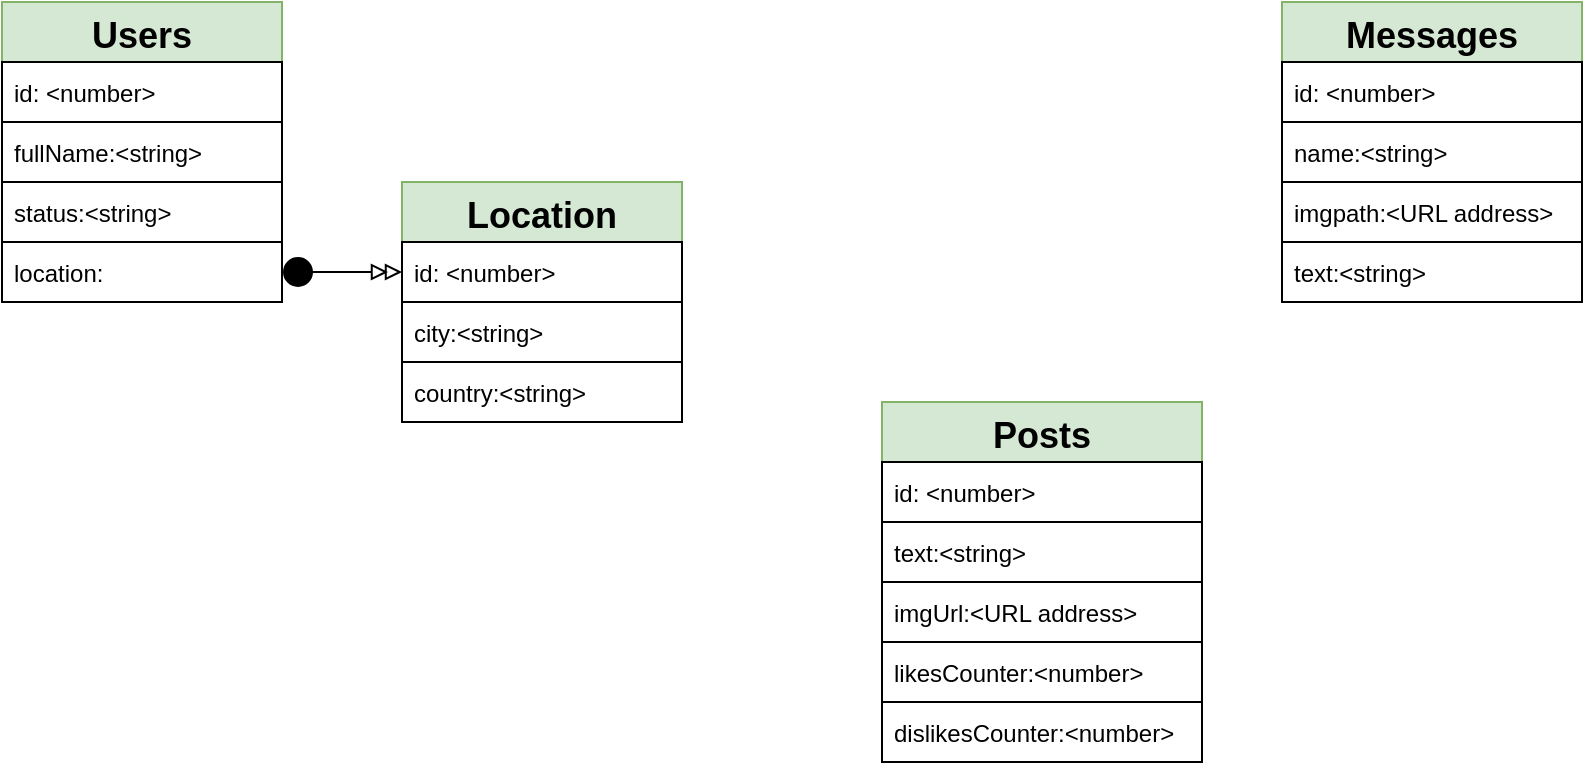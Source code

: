 <mxfile version="16.2.7" type="github">
  <diagram name="Page-1" id="2ca16b54-16f6-2749-3443-fa8db7711227">
    <mxGraphModel dx="1053" dy="570" grid="1" gridSize="10" guides="1" tooltips="1" connect="1" arrows="1" fold="1" page="1" pageScale="1" pageWidth="2336" pageHeight="1654" background="none" math="0" shadow="0">
      <root>
        <mxCell id="0" />
        <mxCell id="1" parent="0" />
        <mxCell id="uhTgf6VzIFKNT4di-OkX-1" value="Users" style="swimlane;fontStyle=1;childLayout=stackLayout;horizontal=1;startSize=30;horizontalStack=0;resizeParent=1;resizeParentMax=0;resizeLast=0;collapsible=1;marginBottom=0;fontSize=18;fillColor=#d5e8d4;strokeColor=#82b366;" parent="1" vertex="1">
          <mxGeometry x="1080" y="40" width="140" height="150" as="geometry">
            <mxRectangle x="1110" y="60" width="50" height="30" as="alternateBounds" />
          </mxGeometry>
        </mxCell>
        <mxCell id="uhTgf6VzIFKNT4di-OkX-2" value="id: &lt;number&gt;" style="text;strokeColor=default;fillColor=none;align=left;verticalAlign=middle;spacingLeft=4;spacingRight=4;overflow=hidden;points=[[0,0.5],[1,0.5]];portConstraint=eastwest;rotatable=0;" parent="uhTgf6VzIFKNT4di-OkX-1" vertex="1">
          <mxGeometry y="30" width="140" height="30" as="geometry" />
        </mxCell>
        <mxCell id="uhTgf6VzIFKNT4di-OkX-3" value="fullName:&lt;string&gt;" style="text;strokeColor=default;fillColor=none;align=left;verticalAlign=middle;spacingLeft=4;spacingRight=4;overflow=hidden;points=[[0,0.5],[1,0.5]];portConstraint=eastwest;rotatable=0;" parent="uhTgf6VzIFKNT4di-OkX-1" vertex="1">
          <mxGeometry y="60" width="140" height="30" as="geometry" />
        </mxCell>
        <mxCell id="uhTgf6VzIFKNT4di-OkX-4" value="status:&lt;string&gt;" style="text;strokeColor=default;fillColor=none;align=left;verticalAlign=middle;spacingLeft=4;spacingRight=4;overflow=hidden;points=[[0,0.5],[1,0.5]];portConstraint=eastwest;rotatable=0;glass=0;" parent="uhTgf6VzIFKNT4di-OkX-1" vertex="1">
          <mxGeometry y="90" width="140" height="30" as="geometry" />
        </mxCell>
        <mxCell id="uhTgf6VzIFKNT4di-OkX-5" value="location:" style="text;strokeColor=default;fillColor=none;align=left;verticalAlign=middle;spacingLeft=4;spacingRight=4;overflow=hidden;points=[[0,0.5],[1,0.5]];portConstraint=eastwest;rotatable=0;" parent="uhTgf6VzIFKNT4di-OkX-1" vertex="1">
          <mxGeometry y="120" width="140" height="30" as="geometry" />
        </mxCell>
        <mxCell id="ZlwE98XM4N6oPklNtkul-2" value="Posts" style="swimlane;fontStyle=1;childLayout=stackLayout;horizontal=1;startSize=30;horizontalStack=0;resizeParent=1;resizeParentMax=0;resizeLast=0;collapsible=1;marginBottom=0;fontSize=18;fillColor=#d5e8d4;strokeColor=#82b366;" parent="1" vertex="1">
          <mxGeometry x="1520" y="240" width="160" height="180" as="geometry">
            <mxRectangle x="1110" y="60" width="50" height="30" as="alternateBounds" />
          </mxGeometry>
        </mxCell>
        <mxCell id="ZlwE98XM4N6oPklNtkul-3" value="id: &lt;number&gt;" style="text;strokeColor=default;fillColor=none;align=left;verticalAlign=middle;spacingLeft=4;spacingRight=4;overflow=hidden;points=[[0,0.5],[1,0.5]];portConstraint=eastwest;rotatable=0;" parent="ZlwE98XM4N6oPklNtkul-2" vertex="1">
          <mxGeometry y="30" width="160" height="30" as="geometry" />
        </mxCell>
        <mxCell id="ZlwE98XM4N6oPklNtkul-4" value="text:&lt;string&gt;" style="text;strokeColor=default;fillColor=none;align=left;verticalAlign=middle;spacingLeft=4;spacingRight=4;overflow=hidden;points=[[0,0.5],[1,0.5]];portConstraint=eastwest;rotatable=0;" parent="ZlwE98XM4N6oPklNtkul-2" vertex="1">
          <mxGeometry y="60" width="160" height="30" as="geometry" />
        </mxCell>
        <mxCell id="ZlwE98XM4N6oPklNtkul-5" value="imgUrl:&lt;URL address&gt;" style="text;strokeColor=default;fillColor=none;align=left;verticalAlign=middle;spacingLeft=4;spacingRight=4;overflow=hidden;points=[[0,0.5],[1,0.5]];portConstraint=eastwest;rotatable=0;glass=0;" parent="ZlwE98XM4N6oPklNtkul-2" vertex="1">
          <mxGeometry y="90" width="160" height="30" as="geometry" />
        </mxCell>
        <mxCell id="ZlwE98XM4N6oPklNtkul-6" value="likesCounter:&lt;number&gt;" style="text;strokeColor=default;fillColor=none;align=left;verticalAlign=middle;spacingLeft=4;spacingRight=4;overflow=hidden;points=[[0,0.5],[1,0.5]];portConstraint=eastwest;rotatable=0;" parent="ZlwE98XM4N6oPklNtkul-2" vertex="1">
          <mxGeometry y="120" width="160" height="30" as="geometry" />
        </mxCell>
        <mxCell id="ZlwE98XM4N6oPklNtkul-7" value="dislikesCounter:&lt;number&gt;" style="text;strokeColor=default;fillColor=none;align=left;verticalAlign=middle;spacingLeft=4;spacingRight=4;overflow=hidden;points=[[0,0.5],[1,0.5]];portConstraint=eastwest;rotatable=0;" parent="ZlwE98XM4N6oPklNtkul-2" vertex="1">
          <mxGeometry y="150" width="160" height="30" as="geometry" />
        </mxCell>
        <mxCell id="ZlwE98XM4N6oPklNtkul-10" value="Messages" style="swimlane;fontStyle=1;childLayout=stackLayout;horizontal=1;startSize=30;horizontalStack=0;resizeParent=1;resizeParentMax=0;resizeLast=0;collapsible=1;marginBottom=0;fontSize=18;fillColor=#d5e8d4;strokeColor=#82b366;" parent="1" vertex="1">
          <mxGeometry x="1720" y="40" width="150" height="150" as="geometry">
            <mxRectangle x="1110" y="60" width="50" height="30" as="alternateBounds" />
          </mxGeometry>
        </mxCell>
        <mxCell id="ZlwE98XM4N6oPklNtkul-11" value="id: &lt;number&gt;" style="text;strokeColor=default;fillColor=none;align=left;verticalAlign=middle;spacingLeft=4;spacingRight=4;overflow=hidden;points=[[0,0.5],[1,0.5]];portConstraint=eastwest;rotatable=0;" parent="ZlwE98XM4N6oPklNtkul-10" vertex="1">
          <mxGeometry y="30" width="150" height="30" as="geometry" />
        </mxCell>
        <mxCell id="ZlwE98XM4N6oPklNtkul-12" value="name:&lt;string&gt;" style="text;strokeColor=default;fillColor=none;align=left;verticalAlign=middle;spacingLeft=4;spacingRight=4;overflow=hidden;points=[[0,0.5],[1,0.5]];portConstraint=eastwest;rotatable=0;" parent="ZlwE98XM4N6oPklNtkul-10" vertex="1">
          <mxGeometry y="60" width="150" height="30" as="geometry" />
        </mxCell>
        <mxCell id="ZlwE98XM4N6oPklNtkul-13" value="imgpath:&lt;URL address&gt;" style="text;strokeColor=default;fillColor=none;align=left;verticalAlign=middle;spacingLeft=4;spacingRight=4;overflow=hidden;points=[[0,0.5],[1,0.5]];portConstraint=eastwest;rotatable=0;glass=0;" parent="ZlwE98XM4N6oPklNtkul-10" vertex="1">
          <mxGeometry y="90" width="150" height="30" as="geometry" />
        </mxCell>
        <mxCell id="ZlwE98XM4N6oPklNtkul-14" value="text:&lt;string&gt;" style="text;strokeColor=default;fillColor=none;align=left;verticalAlign=middle;spacingLeft=4;spacingRight=4;overflow=hidden;points=[[0,0.5],[1,0.5]];portConstraint=eastwest;rotatable=0;" parent="ZlwE98XM4N6oPklNtkul-10" vertex="1">
          <mxGeometry y="120" width="150" height="30" as="geometry" />
        </mxCell>
        <mxCell id="LaNze92R3zRJxE9iqypi-2" value="Location" style="swimlane;fontStyle=1;childLayout=stackLayout;horizontal=1;startSize=30;horizontalStack=0;resizeParent=1;resizeParentMax=0;resizeLast=0;collapsible=1;marginBottom=0;fontSize=18;fillColor=#d5e8d4;strokeColor=#82b366;" vertex="1" parent="1">
          <mxGeometry x="1280" y="130" width="140" height="120" as="geometry">
            <mxRectangle x="1110" y="60" width="50" height="30" as="alternateBounds" />
          </mxGeometry>
        </mxCell>
        <mxCell id="LaNze92R3zRJxE9iqypi-3" value="id: &lt;number&gt;" style="text;strokeColor=default;fillColor=none;align=left;verticalAlign=middle;spacingLeft=4;spacingRight=4;overflow=hidden;points=[[0,0.5],[1,0.5]];portConstraint=eastwest;rotatable=0;" vertex="1" parent="LaNze92R3zRJxE9iqypi-2">
          <mxGeometry y="30" width="140" height="30" as="geometry" />
        </mxCell>
        <mxCell id="LaNze92R3zRJxE9iqypi-4" value="city:&lt;string&gt;" style="text;strokeColor=default;fillColor=none;align=left;verticalAlign=middle;spacingLeft=4;spacingRight=4;overflow=hidden;points=[[0,0.5],[1,0.5]];portConstraint=eastwest;rotatable=0;" vertex="1" parent="LaNze92R3zRJxE9iqypi-2">
          <mxGeometry y="60" width="140" height="30" as="geometry" />
        </mxCell>
        <mxCell id="LaNze92R3zRJxE9iqypi-5" value="country:&lt;string&gt;" style="text;strokeColor=default;fillColor=none;align=left;verticalAlign=middle;spacingLeft=4;spacingRight=4;overflow=hidden;points=[[0,0.5],[1,0.5]];portConstraint=eastwest;rotatable=0;glass=0;" vertex="1" parent="LaNze92R3zRJxE9iqypi-2">
          <mxGeometry y="90" width="140" height="30" as="geometry" />
        </mxCell>
        <mxCell id="LaNze92R3zRJxE9iqypi-8" style="edgeStyle=orthogonalEdgeStyle;rounded=0;orthogonalLoop=1;jettySize=auto;html=1;exitX=1;exitY=0.5;exitDx=0;exitDy=0;entryX=0;entryY=0.5;entryDx=0;entryDy=0;startArrow=circle;startFill=1;endArrow=doubleBlock;endFill=0;" edge="1" parent="1" source="uhTgf6VzIFKNT4di-OkX-5" target="LaNze92R3zRJxE9iqypi-3">
          <mxGeometry relative="1" as="geometry" />
        </mxCell>
      </root>
    </mxGraphModel>
  </diagram>
</mxfile>
